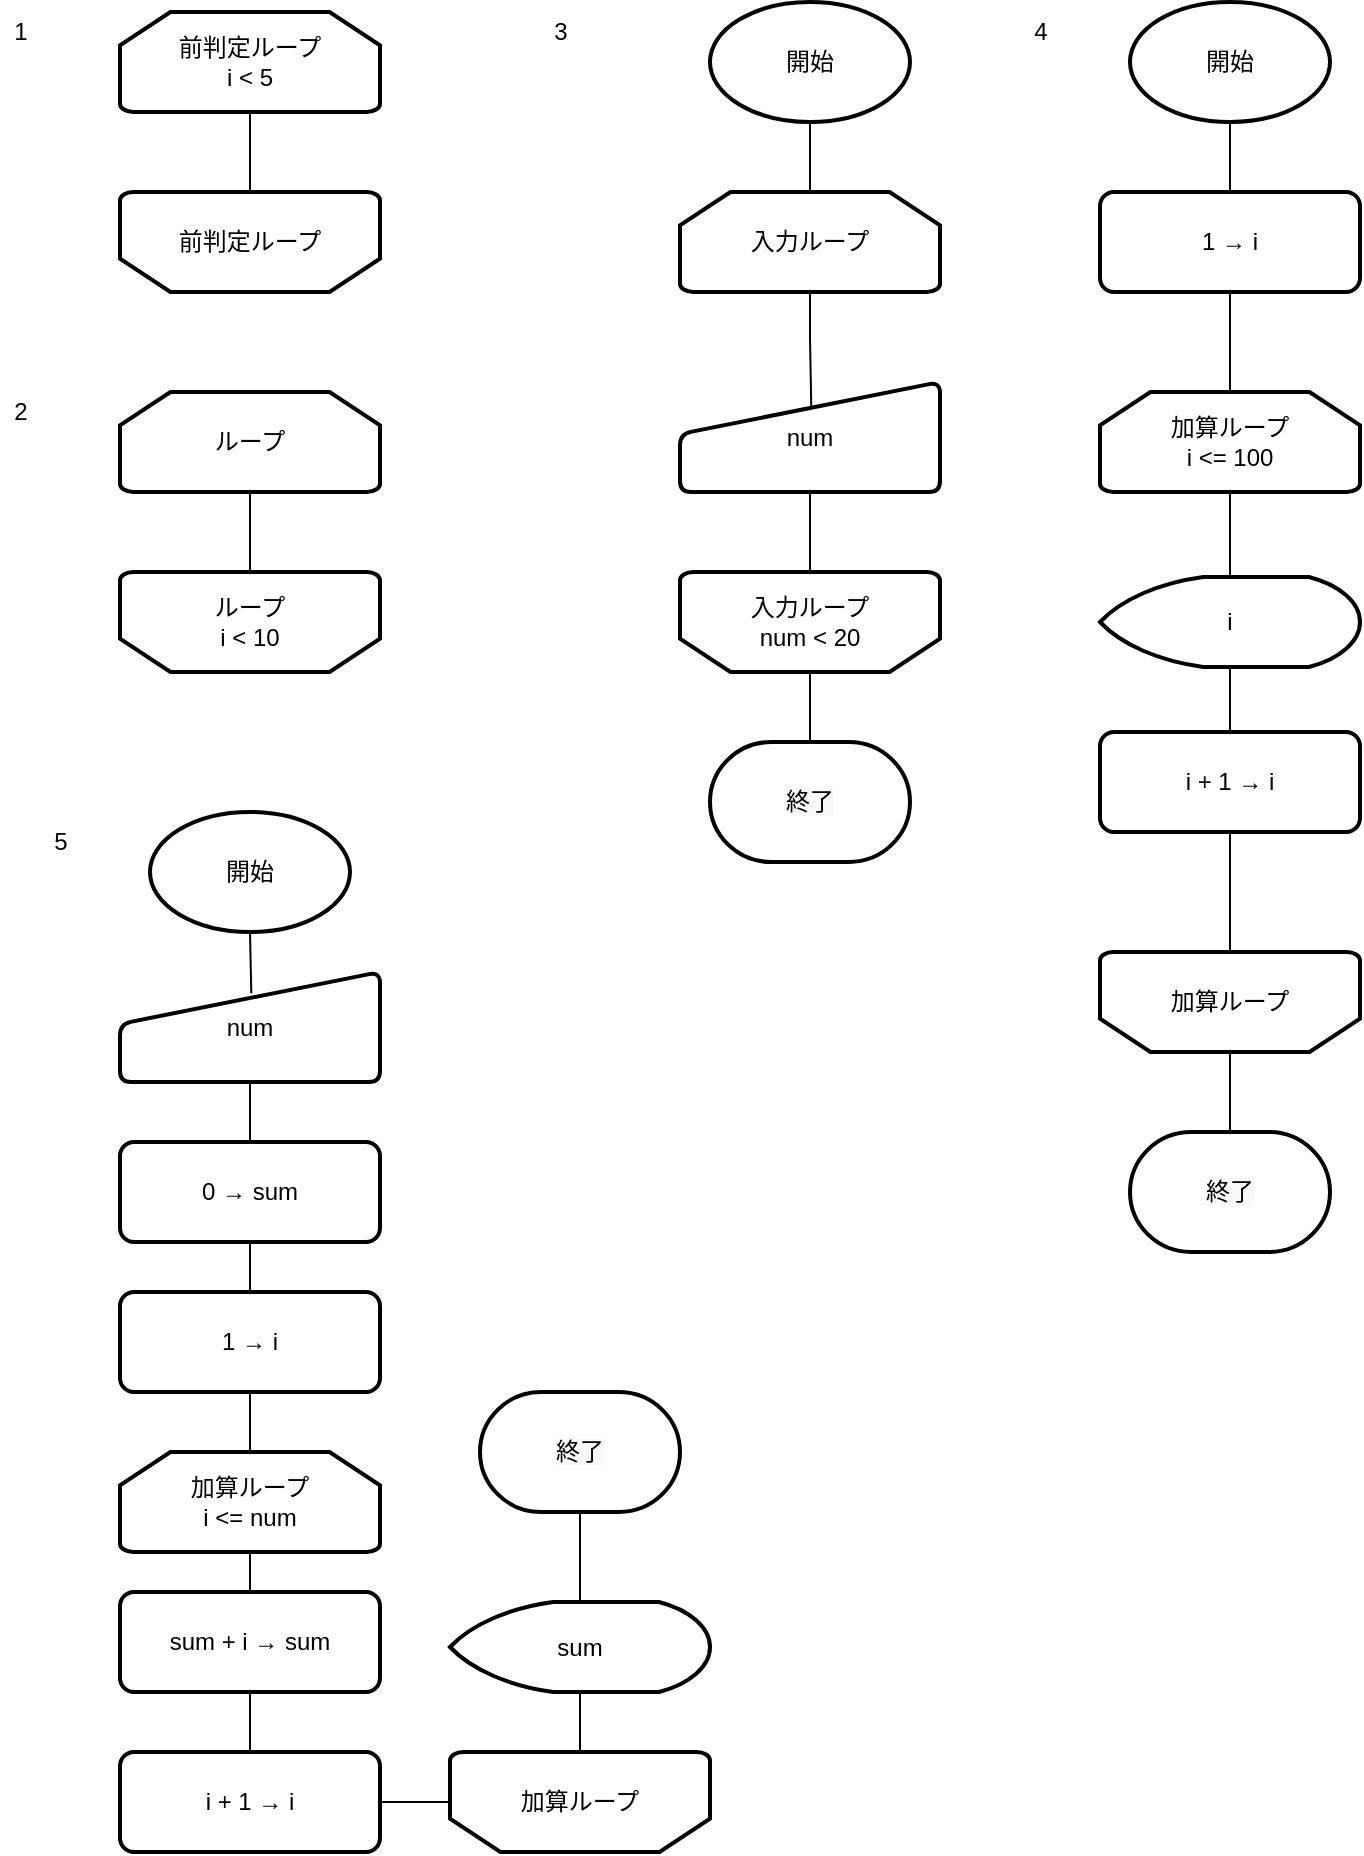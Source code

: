<mxfile version="14.6.13" type="device"><diagram id="Qtyv_XDKr4zgVR0Yjlh0" name="第 1 页"><mxGraphModel dx="1024" dy="752" grid="1" gridSize="10" guides="1" tooltips="1" connect="1" arrows="1" fold="1" page="1" pageScale="1" pageWidth="827" pageHeight="1169" math="0" shadow="0"><root><mxCell id="0"/><mxCell id="1" parent="0"/><mxCell id="_vwwnEURNuos_lYuRoPS-3" style="edgeStyle=orthogonalEdgeStyle;rounded=0;orthogonalLoop=1;jettySize=auto;html=1;exitX=0.5;exitY=1;exitDx=0;exitDy=0;exitPerimeter=0;entryX=0.5;entryY=1;entryDx=0;entryDy=0;entryPerimeter=0;endArrow=none;endFill=0;" parent="1" source="_vwwnEURNuos_lYuRoPS-1" target="_vwwnEURNuos_lYuRoPS-2" edge="1"><mxGeometry relative="1" as="geometry"/></mxCell><mxCell id="_vwwnEURNuos_lYuRoPS-1" value="前判定ループ&lt;br&gt;i &amp;lt; 5" style="strokeWidth=2;html=1;shape=mxgraph.flowchart.loop_limit;whiteSpace=wrap;" parent="1" vertex="1"><mxGeometry x="160" y="100" width="130" height="50" as="geometry"/></mxCell><mxCell id="_vwwnEURNuos_lYuRoPS-2" value="&lt;span&gt;前判定ループ&lt;/span&gt;" style="strokeWidth=2;html=1;shape=mxgraph.flowchart.loop_limit;whiteSpace=wrap;rotation=0;flipV=1;" parent="1" vertex="1"><mxGeometry x="160" y="190" width="130" height="50" as="geometry"/></mxCell><mxCell id="_vwwnEURNuos_lYuRoPS-4" value="1" style="text;html=1;align=center;verticalAlign=middle;resizable=0;points=[];autosize=1;strokeColor=none;" parent="1" vertex="1"><mxGeometry x="100" y="100" width="20" height="20" as="geometry"/></mxCell><mxCell id="_vwwnEURNuos_lYuRoPS-5" style="edgeStyle=orthogonalEdgeStyle;rounded=0;orthogonalLoop=1;jettySize=auto;html=1;exitX=0.5;exitY=1;exitDx=0;exitDy=0;exitPerimeter=0;entryX=0.5;entryY=1;entryDx=0;entryDy=0;entryPerimeter=0;endArrow=none;endFill=0;" parent="1" source="_vwwnEURNuos_lYuRoPS-6" target="_vwwnEURNuos_lYuRoPS-7" edge="1"><mxGeometry relative="1" as="geometry"/></mxCell><mxCell id="_vwwnEURNuos_lYuRoPS-6" value="ループ" style="strokeWidth=2;html=1;shape=mxgraph.flowchart.loop_limit;whiteSpace=wrap;" parent="1" vertex="1"><mxGeometry x="160" y="290" width="130" height="50" as="geometry"/></mxCell><mxCell id="_vwwnEURNuos_lYuRoPS-7" value="&lt;span&gt;ループ&lt;br&gt;i &amp;lt; 10&lt;br&gt;&lt;/span&gt;" style="strokeWidth=2;html=1;shape=mxgraph.flowchart.loop_limit;whiteSpace=wrap;rotation=0;flipV=1;" parent="1" vertex="1"><mxGeometry x="160" y="380" width="130" height="50" as="geometry"/></mxCell><mxCell id="_vwwnEURNuos_lYuRoPS-8" value="2" style="text;html=1;align=center;verticalAlign=middle;resizable=0;points=[];autosize=1;strokeColor=none;" parent="1" vertex="1"><mxGeometry x="100" y="290" width="20" height="20" as="geometry"/></mxCell><mxCell id="_vwwnEURNuos_lYuRoPS-19" style="edgeStyle=orthogonalEdgeStyle;rounded=0;orthogonalLoop=1;jettySize=auto;html=1;exitX=0.5;exitY=1;exitDx=0;exitDy=0;exitPerimeter=0;entryX=0.505;entryY=0.247;entryDx=0;entryDy=0;entryPerimeter=0;endArrow=none;endFill=0;" parent="1" source="_vwwnEURNuos_lYuRoPS-10" target="_vwwnEURNuos_lYuRoPS-17" edge="1"><mxGeometry relative="1" as="geometry"/></mxCell><mxCell id="_vwwnEURNuos_lYuRoPS-10" value="入力ループ" style="strokeWidth=2;html=1;shape=mxgraph.flowchart.loop_limit;whiteSpace=wrap;" parent="1" vertex="1"><mxGeometry x="440" y="190" width="130" height="50" as="geometry"/></mxCell><mxCell id="_vwwnEURNuos_lYuRoPS-25" style="edgeStyle=orthogonalEdgeStyle;rounded=0;orthogonalLoop=1;jettySize=auto;html=1;exitX=0.5;exitY=0;exitDx=0;exitDy=0;exitPerimeter=0;entryX=0.5;entryY=0;entryDx=0;entryDy=0;entryPerimeter=0;endArrow=none;endFill=0;" parent="1" source="_vwwnEURNuos_lYuRoPS-11" edge="1"><mxGeometry relative="1" as="geometry"><mxPoint x="505" y="470" as="targetPoint"/></mxGeometry></mxCell><mxCell id="_vwwnEURNuos_lYuRoPS-11" value="&lt;span&gt;入力ループ&lt;br&gt;num &amp;lt; 20&lt;br&gt;&lt;/span&gt;" style="strokeWidth=2;html=1;shape=mxgraph.flowchart.loop_limit;whiteSpace=wrap;rotation=0;flipV=1;" parent="1" vertex="1"><mxGeometry x="440" y="380" width="130" height="50" as="geometry"/></mxCell><mxCell id="_vwwnEURNuos_lYuRoPS-12" value="3" style="text;html=1;align=center;verticalAlign=middle;resizable=0;points=[];autosize=1;strokeColor=none;" parent="1" vertex="1"><mxGeometry x="370" y="100" width="20" height="20" as="geometry"/></mxCell><mxCell id="_vwwnEURNuos_lYuRoPS-14" style="edgeStyle=orthogonalEdgeStyle;rounded=0;orthogonalLoop=1;jettySize=auto;html=1;exitX=0.5;exitY=1;exitDx=0;exitDy=0;exitPerimeter=0;entryX=0.5;entryY=0;entryDx=0;entryDy=0;entryPerimeter=0;endArrow=none;endFill=0;" parent="1" source="_vwwnEURNuos_lYuRoPS-13" target="_vwwnEURNuos_lYuRoPS-10" edge="1"><mxGeometry relative="1" as="geometry"/></mxCell><mxCell id="_vwwnEURNuos_lYuRoPS-13" value="開始" style="strokeWidth=2;html=1;shape=mxgraph.flowchart.start_1;whiteSpace=wrap;" parent="1" vertex="1"><mxGeometry x="455" y="95" width="100" height="60" as="geometry"/></mxCell><mxCell id="_vwwnEURNuos_lYuRoPS-20" style="edgeStyle=orthogonalEdgeStyle;rounded=0;orthogonalLoop=1;jettySize=auto;html=1;exitX=0.5;exitY=1;exitDx=0;exitDy=0;entryX=0.5;entryY=1;entryDx=0;entryDy=0;entryPerimeter=0;endArrow=none;endFill=0;" parent="1" source="_vwwnEURNuos_lYuRoPS-17" target="_vwwnEURNuos_lYuRoPS-11" edge="1"><mxGeometry relative="1" as="geometry"/></mxCell><mxCell id="_vwwnEURNuos_lYuRoPS-17" value="num" style="html=1;strokeWidth=2;shape=manualInput;whiteSpace=wrap;rounded=1;size=26;arcSize=11;" parent="1" vertex="1"><mxGeometry x="440" y="285" width="130" height="55" as="geometry"/></mxCell><mxCell id="_vwwnEURNuos_lYuRoPS-41" style="edgeStyle=orthogonalEdgeStyle;rounded=0;orthogonalLoop=1;jettySize=auto;html=1;exitX=0.5;exitY=1;exitDx=0;exitDy=0;exitPerimeter=0;entryX=0.5;entryY=0;entryDx=0;entryDy=0;entryPerimeter=0;endArrow=none;endFill=0;" parent="1" source="_vwwnEURNuos_lYuRoPS-27" target="_vwwnEURNuos_lYuRoPS-37" edge="1"><mxGeometry relative="1" as="geometry"/></mxCell><mxCell id="_vwwnEURNuos_lYuRoPS-27" value="加算ループ&lt;br&gt;i &amp;lt;= 100" style="strokeWidth=2;html=1;shape=mxgraph.flowchart.loop_limit;whiteSpace=wrap;" parent="1" vertex="1"><mxGeometry x="650" y="290" width="130" height="50" as="geometry"/></mxCell><mxCell id="_vwwnEURNuos_lYuRoPS-28" style="edgeStyle=orthogonalEdgeStyle;rounded=0;orthogonalLoop=1;jettySize=auto;html=1;exitX=0.5;exitY=0;exitDx=0;exitDy=0;exitPerimeter=0;entryX=0.5;entryY=0;entryDx=0;entryDy=0;entryPerimeter=0;endArrow=none;endFill=0;" parent="1" source="_vwwnEURNuos_lYuRoPS-29" edge="1"><mxGeometry relative="1" as="geometry"><mxPoint x="715" y="660" as="targetPoint"/></mxGeometry></mxCell><mxCell id="_vwwnEURNuos_lYuRoPS-29" value="&lt;span&gt;加算ループ&lt;br&gt;&lt;/span&gt;" style="strokeWidth=2;html=1;shape=mxgraph.flowchart.loop_limit;whiteSpace=wrap;rotation=0;flipV=1;" parent="1" vertex="1"><mxGeometry x="650" y="570" width="130" height="50" as="geometry"/></mxCell><mxCell id="_vwwnEURNuos_lYuRoPS-30" value="4" style="text;html=1;align=center;verticalAlign=middle;resizable=0;points=[];autosize=1;strokeColor=none;" parent="1" vertex="1"><mxGeometry x="610" y="100" width="20" height="20" as="geometry"/></mxCell><mxCell id="_vwwnEURNuos_lYuRoPS-39" style="edgeStyle=orthogonalEdgeStyle;rounded=0;orthogonalLoop=1;jettySize=auto;html=1;exitX=0.5;exitY=1;exitDx=0;exitDy=0;exitPerimeter=0;entryX=0.5;entryY=0;entryDx=0;entryDy=0;endArrow=none;endFill=0;" parent="1" source="_vwwnEURNuos_lYuRoPS-32" target="_vwwnEURNuos_lYuRoPS-36" edge="1"><mxGeometry relative="1" as="geometry"/></mxCell><mxCell id="_vwwnEURNuos_lYuRoPS-32" value="開始" style="strokeWidth=2;html=1;shape=mxgraph.flowchart.start_1;whiteSpace=wrap;" parent="1" vertex="1"><mxGeometry x="665" y="95" width="100" height="60" as="geometry"/></mxCell><mxCell id="_vwwnEURNuos_lYuRoPS-40" style="edgeStyle=orthogonalEdgeStyle;rounded=0;orthogonalLoop=1;jettySize=auto;html=1;exitX=0.5;exitY=1;exitDx=0;exitDy=0;entryX=0.5;entryY=0;entryDx=0;entryDy=0;entryPerimeter=0;endArrow=none;endFill=0;" parent="1" source="_vwwnEURNuos_lYuRoPS-36" target="_vwwnEURNuos_lYuRoPS-27" edge="1"><mxGeometry relative="1" as="geometry"/></mxCell><mxCell id="_vwwnEURNuos_lYuRoPS-36" value="1 → i" style="rounded=1;whiteSpace=wrap;html=1;absoluteArcSize=1;arcSize=14;strokeWidth=2;" parent="1" vertex="1"><mxGeometry x="650" y="190" width="130" height="50" as="geometry"/></mxCell><mxCell id="_vwwnEURNuos_lYuRoPS-42" style="edgeStyle=orthogonalEdgeStyle;rounded=0;orthogonalLoop=1;jettySize=auto;html=1;exitX=0.5;exitY=1;exitDx=0;exitDy=0;exitPerimeter=0;entryX=0.5;entryY=0;entryDx=0;entryDy=0;endArrow=none;endFill=0;" parent="1" source="_vwwnEURNuos_lYuRoPS-37" target="_vwwnEURNuos_lYuRoPS-38" edge="1"><mxGeometry relative="1" as="geometry"/></mxCell><mxCell id="_vwwnEURNuos_lYuRoPS-37" value="i" style="strokeWidth=2;html=1;shape=mxgraph.flowchart.display;whiteSpace=wrap;" parent="1" vertex="1"><mxGeometry x="650" y="382.5" width="130" height="45" as="geometry"/></mxCell><mxCell id="_vwwnEURNuos_lYuRoPS-43" style="edgeStyle=orthogonalEdgeStyle;rounded=0;orthogonalLoop=1;jettySize=auto;html=1;exitX=0.5;exitY=1;exitDx=0;exitDy=0;entryX=0.5;entryY=1;entryDx=0;entryDy=0;entryPerimeter=0;endArrow=none;endFill=0;" parent="1" source="_vwwnEURNuos_lYuRoPS-38" target="_vwwnEURNuos_lYuRoPS-29" edge="1"><mxGeometry relative="1" as="geometry"/></mxCell><mxCell id="_vwwnEURNuos_lYuRoPS-38" value="i + 1 → i" style="rounded=1;whiteSpace=wrap;html=1;absoluteArcSize=1;arcSize=14;strokeWidth=2;" parent="1" vertex="1"><mxGeometry x="650" y="460" width="130" height="50" as="geometry"/></mxCell><mxCell id="_vwwnEURNuos_lYuRoPS-48" value="5" style="text;html=1;align=center;verticalAlign=middle;resizable=0;points=[];autosize=1;strokeColor=none;" parent="1" vertex="1"><mxGeometry x="120" y="505" width="20" height="20" as="geometry"/></mxCell><mxCell id="_vwwnEURNuos_lYuRoPS-67" style="edgeStyle=orthogonalEdgeStyle;rounded=0;orthogonalLoop=1;jettySize=auto;html=1;exitX=0.5;exitY=1;exitDx=0;exitDy=0;exitPerimeter=0;entryX=0.505;entryY=0.193;entryDx=0;entryDy=0;entryPerimeter=0;endArrow=none;endFill=0;" parent="1" source="_vwwnEURNuos_lYuRoPS-50" target="_vwwnEURNuos_lYuRoPS-58" edge="1"><mxGeometry relative="1" as="geometry"/></mxCell><mxCell id="_vwwnEURNuos_lYuRoPS-50" value="開始" style="strokeWidth=2;html=1;shape=mxgraph.flowchart.start_1;whiteSpace=wrap;" parent="1" vertex="1"><mxGeometry x="175" y="500" width="100" height="60" as="geometry"/></mxCell><mxCell id="_vwwnEURNuos_lYuRoPS-68" style="edgeStyle=orthogonalEdgeStyle;rounded=0;orthogonalLoop=1;jettySize=auto;html=1;exitX=0.5;exitY=1;exitDx=0;exitDy=0;entryX=0.5;entryY=0;entryDx=0;entryDy=0;endArrow=none;endFill=0;" parent="1" source="_vwwnEURNuos_lYuRoPS-58" target="_vwwnEURNuos_lYuRoPS-59" edge="1"><mxGeometry relative="1" as="geometry"/></mxCell><mxCell id="_vwwnEURNuos_lYuRoPS-58" value="num" style="html=1;strokeWidth=2;shape=manualInput;whiteSpace=wrap;rounded=1;size=26;arcSize=11;" parent="1" vertex="1"><mxGeometry x="160" y="580" width="130" height="55" as="geometry"/></mxCell><mxCell id="_vwwnEURNuos_lYuRoPS-69" style="edgeStyle=orthogonalEdgeStyle;rounded=0;orthogonalLoop=1;jettySize=auto;html=1;exitX=0.5;exitY=1;exitDx=0;exitDy=0;entryX=0.5;entryY=0;entryDx=0;entryDy=0;endArrow=none;endFill=0;" parent="1" source="_vwwnEURNuos_lYuRoPS-59" target="_vwwnEURNuos_lYuRoPS-60" edge="1"><mxGeometry relative="1" as="geometry"/></mxCell><mxCell id="_vwwnEURNuos_lYuRoPS-59" value="0 → sum" style="rounded=1;whiteSpace=wrap;html=1;absoluteArcSize=1;arcSize=14;strokeWidth=2;" parent="1" vertex="1"><mxGeometry x="160" y="665" width="130" height="50" as="geometry"/></mxCell><mxCell id="_vwwnEURNuos_lYuRoPS-70" style="edgeStyle=orthogonalEdgeStyle;rounded=0;orthogonalLoop=1;jettySize=auto;html=1;exitX=0.5;exitY=1;exitDx=0;exitDy=0;entryX=0.5;entryY=0;entryDx=0;entryDy=0;entryPerimeter=0;endArrow=none;endFill=0;" parent="1" source="_vwwnEURNuos_lYuRoPS-60" target="_vwwnEURNuos_lYuRoPS-61" edge="1"><mxGeometry relative="1" as="geometry"/></mxCell><mxCell id="_vwwnEURNuos_lYuRoPS-60" value="1 → i" style="rounded=1;whiteSpace=wrap;html=1;absoluteArcSize=1;arcSize=14;strokeWidth=2;" parent="1" vertex="1"><mxGeometry x="160" y="740" width="130" height="50" as="geometry"/></mxCell><mxCell id="_vwwnEURNuos_lYuRoPS-71" style="edgeStyle=orthogonalEdgeStyle;rounded=0;orthogonalLoop=1;jettySize=auto;html=1;exitX=0.5;exitY=1;exitDx=0;exitDy=0;exitPerimeter=0;entryX=0.5;entryY=0;entryDx=0;entryDy=0;endArrow=none;endFill=0;" parent="1" source="_vwwnEURNuos_lYuRoPS-61" target="_vwwnEURNuos_lYuRoPS-63" edge="1"><mxGeometry relative="1" as="geometry"/></mxCell><mxCell id="_vwwnEURNuos_lYuRoPS-61" value="加算ループ&lt;br&gt;i &amp;lt;= num" style="strokeWidth=2;html=1;shape=mxgraph.flowchart.loop_limit;whiteSpace=wrap;" parent="1" vertex="1"><mxGeometry x="160" y="820" width="130" height="50" as="geometry"/></mxCell><mxCell id="_vwwnEURNuos_lYuRoPS-73" style="edgeStyle=orthogonalEdgeStyle;rounded=0;orthogonalLoop=1;jettySize=auto;html=1;exitX=1;exitY=0.5;exitDx=0;exitDy=0;entryX=0;entryY=0.5;entryDx=0;entryDy=0;entryPerimeter=0;endArrow=none;endFill=0;" parent="1" source="_vwwnEURNuos_lYuRoPS-62" target="_vwwnEURNuos_lYuRoPS-64" edge="1"><mxGeometry relative="1" as="geometry"/></mxCell><mxCell id="_vwwnEURNuos_lYuRoPS-62" value="i + 1 → i" style="rounded=1;whiteSpace=wrap;html=1;absoluteArcSize=1;arcSize=14;strokeWidth=2;" parent="1" vertex="1"><mxGeometry x="160" y="970" width="130" height="50" as="geometry"/></mxCell><mxCell id="_vwwnEURNuos_lYuRoPS-72" style="edgeStyle=orthogonalEdgeStyle;rounded=0;orthogonalLoop=1;jettySize=auto;html=1;exitX=0.5;exitY=1;exitDx=0;exitDy=0;entryX=0.5;entryY=0;entryDx=0;entryDy=0;endArrow=none;endFill=0;" parent="1" source="_vwwnEURNuos_lYuRoPS-63" target="_vwwnEURNuos_lYuRoPS-62" edge="1"><mxGeometry relative="1" as="geometry"/></mxCell><mxCell id="_vwwnEURNuos_lYuRoPS-63" value="sum + i → sum" style="rounded=1;whiteSpace=wrap;html=1;absoluteArcSize=1;arcSize=14;strokeWidth=2;" parent="1" vertex="1"><mxGeometry x="160" y="890" width="130" height="50" as="geometry"/></mxCell><mxCell id="_vwwnEURNuos_lYuRoPS-74" style="edgeStyle=orthogonalEdgeStyle;rounded=0;orthogonalLoop=1;jettySize=auto;html=1;exitX=0.5;exitY=1;exitDx=0;exitDy=0;exitPerimeter=0;entryX=0.5;entryY=1;entryDx=0;entryDy=0;entryPerimeter=0;endArrow=none;endFill=0;" parent="1" source="_vwwnEURNuos_lYuRoPS-64" target="_vwwnEURNuos_lYuRoPS-65" edge="1"><mxGeometry relative="1" as="geometry"/></mxCell><mxCell id="_vwwnEURNuos_lYuRoPS-64" value="&lt;span&gt;加算ループ&lt;br&gt;&lt;/span&gt;" style="strokeWidth=2;html=1;shape=mxgraph.flowchart.loop_limit;whiteSpace=wrap;rotation=0;flipV=1;" parent="1" vertex="1"><mxGeometry x="325" y="970" width="130" height="50" as="geometry"/></mxCell><mxCell id="_vwwnEURNuos_lYuRoPS-75" style="edgeStyle=orthogonalEdgeStyle;rounded=0;orthogonalLoop=1;jettySize=auto;html=1;exitX=0.5;exitY=0;exitDx=0;exitDy=0;exitPerimeter=0;entryX=0.5;entryY=1;entryDx=0;entryDy=0;entryPerimeter=0;endArrow=none;endFill=0;" parent="1" source="_vwwnEURNuos_lYuRoPS-65" edge="1"><mxGeometry relative="1" as="geometry"><mxPoint x="390" y="850" as="targetPoint"/></mxGeometry></mxCell><mxCell id="_vwwnEURNuos_lYuRoPS-65" value="sum" style="strokeWidth=2;html=1;shape=mxgraph.flowchart.display;whiteSpace=wrap;" parent="1" vertex="1"><mxGeometry x="325" y="895" width="130" height="45" as="geometry"/></mxCell><mxCell id="L1CxjzAQF96ZH4mjCBvR-2" value="&#10;&#10;&lt;span style=&quot;color: rgb(0, 0, 0); font-family: helvetica; font-size: 12px; font-style: normal; font-weight: 400; letter-spacing: normal; text-align: center; text-indent: 0px; text-transform: none; word-spacing: 0px; background-color: rgb(248, 249, 250); display: inline; float: none;&quot;&gt;終了&lt;/span&gt;&#10;&#10;" style="strokeWidth=2;html=1;shape=mxgraph.flowchart.terminator;whiteSpace=wrap;" vertex="1" parent="1"><mxGeometry x="340" y="790" width="100" height="60" as="geometry"/></mxCell><mxCell id="L1CxjzAQF96ZH4mjCBvR-3" value="&#10;&#10;&lt;span style=&quot;color: rgb(0, 0, 0); font-family: helvetica; font-size: 12px; font-style: normal; font-weight: 400; letter-spacing: normal; text-align: center; text-indent: 0px; text-transform: none; word-spacing: 0px; background-color: rgb(248, 249, 250); display: inline; float: none;&quot;&gt;終了&lt;/span&gt;&#10;&#10;" style="strokeWidth=2;html=1;shape=mxgraph.flowchart.terminator;whiteSpace=wrap;" vertex="1" parent="1"><mxGeometry x="665" y="660" width="100" height="60" as="geometry"/></mxCell><mxCell id="L1CxjzAQF96ZH4mjCBvR-4" value="&#10;&#10;&lt;span style=&quot;color: rgb(0, 0, 0); font-family: helvetica; font-size: 12px; font-style: normal; font-weight: 400; letter-spacing: normal; text-align: center; text-indent: 0px; text-transform: none; word-spacing: 0px; background-color: rgb(248, 249, 250); display: inline; float: none;&quot;&gt;終了&lt;/span&gt;&#10;&#10;" style="strokeWidth=2;html=1;shape=mxgraph.flowchart.terminator;whiteSpace=wrap;" vertex="1" parent="1"><mxGeometry x="455" y="465" width="100" height="60" as="geometry"/></mxCell></root></mxGraphModel></diagram></mxfile>